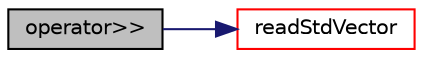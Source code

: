 digraph "operator&gt;&gt;"
{
 // LATEX_PDF_SIZE
  edge [fontname="Helvetica",fontsize="10",labelfontname="Helvetica",labelfontsize="10"];
  node [fontname="Helvetica",fontsize="10",shape=record];
  rankdir="LR";
  Node1 [label="operator\>\>",height=0.2,width=0.4,color="black", fillcolor="grey75", style="filled", fontcolor="black",tooltip="Always assume ASCII is in the input stream."];
  Node1 -> Node2 [color="midnightblue",fontsize="10",style="solid",fontname="Helvetica"];
  Node2 [label="readStdVector",height=0.2,width=0.4,color="red", fillcolor="white", style="filled",URL="$namespacepFlow.html#ad5834b0a14fbb24e748307cbe07107fe",tooltip=" "];
}
